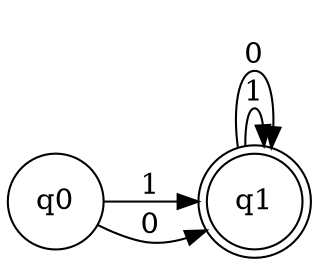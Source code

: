 digraph DFA {
	rankdir=LR
	q0 [shape=circle] q0;
	q1 [shape=doublecircle] q1;
	q0 -> q1 [label=1];
	q0 -> q1 [label=0];
	q1 -> q1 [label=1];
	q1 -> q1 [label=0];
}